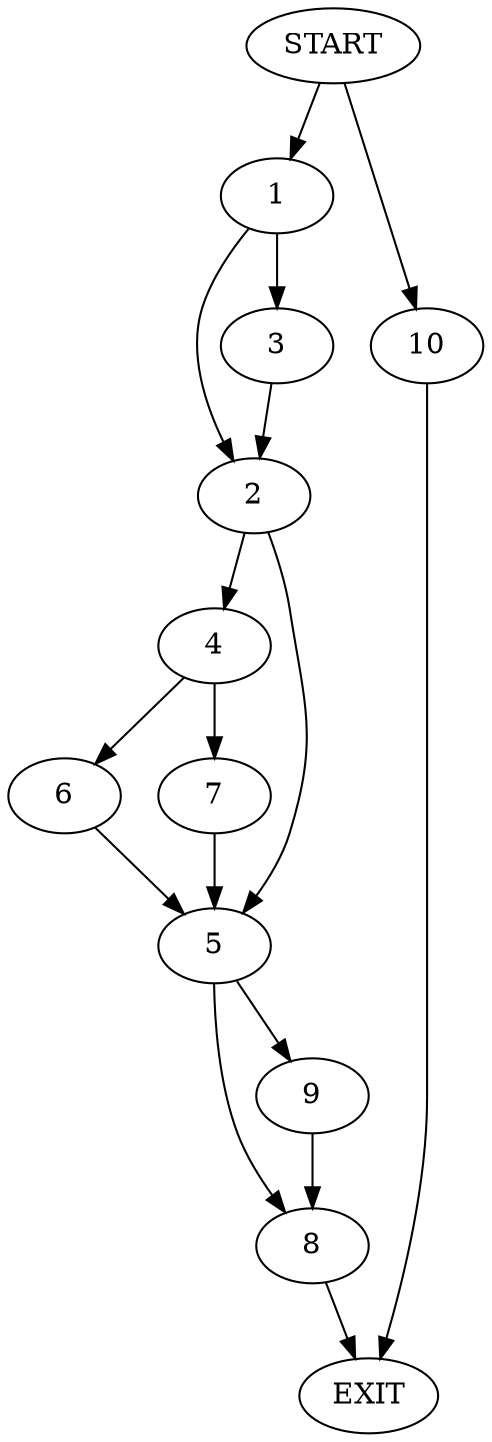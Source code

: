 digraph {
0 [label="START"]
11 [label="EXIT"]
0 -> 1
1 -> 2
1 -> 3
2 -> 4
2 -> 5
3 -> 2
4 -> 6
4 -> 7
5 -> 8
5 -> 9
6 -> 5
7 -> 5
9 -> 8
8 -> 11
0 -> 10
10 -> 11
}
